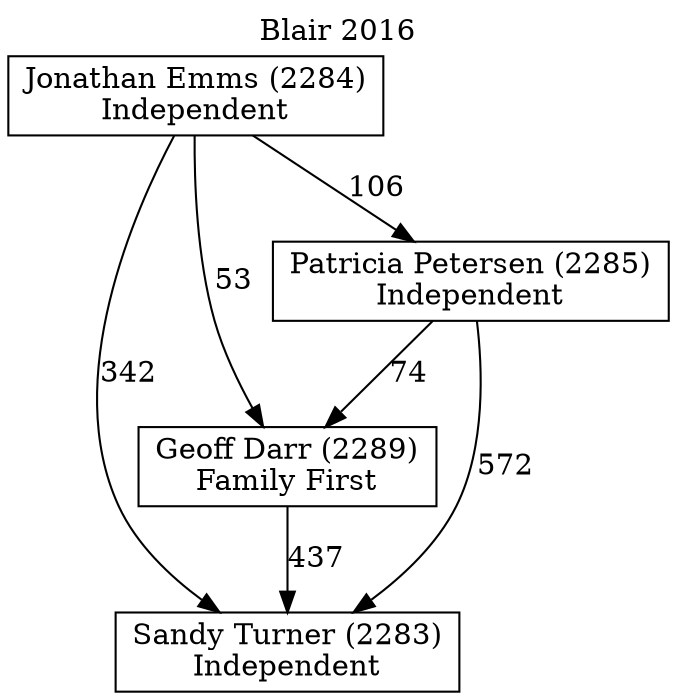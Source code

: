 // House preference flow
digraph "Sandy Turner (2283)_Blair_2016" {
	graph [label="Blair 2016" labelloc=t mclimit=10]
	node [shape=box]
	"Jonathan Emms (2284)" [label="Jonathan Emms (2284)
Independent"]
	"Sandy Turner (2283)" [label="Sandy Turner (2283)
Independent"]
	"Geoff Darr (2289)" [label="Geoff Darr (2289)
Family First"]
	"Patricia Petersen (2285)" [label="Patricia Petersen (2285)
Independent"]
	"Jonathan Emms (2284)" -> "Sandy Turner (2283)" [label=342]
	"Geoff Darr (2289)" -> "Sandy Turner (2283)" [label=437]
	"Jonathan Emms (2284)" -> "Patricia Petersen (2285)" [label=106]
	"Patricia Petersen (2285)" -> "Sandy Turner (2283)" [label=572]
	"Patricia Petersen (2285)" -> "Geoff Darr (2289)" [label=74]
	"Jonathan Emms (2284)" -> "Geoff Darr (2289)" [label=53]
}
